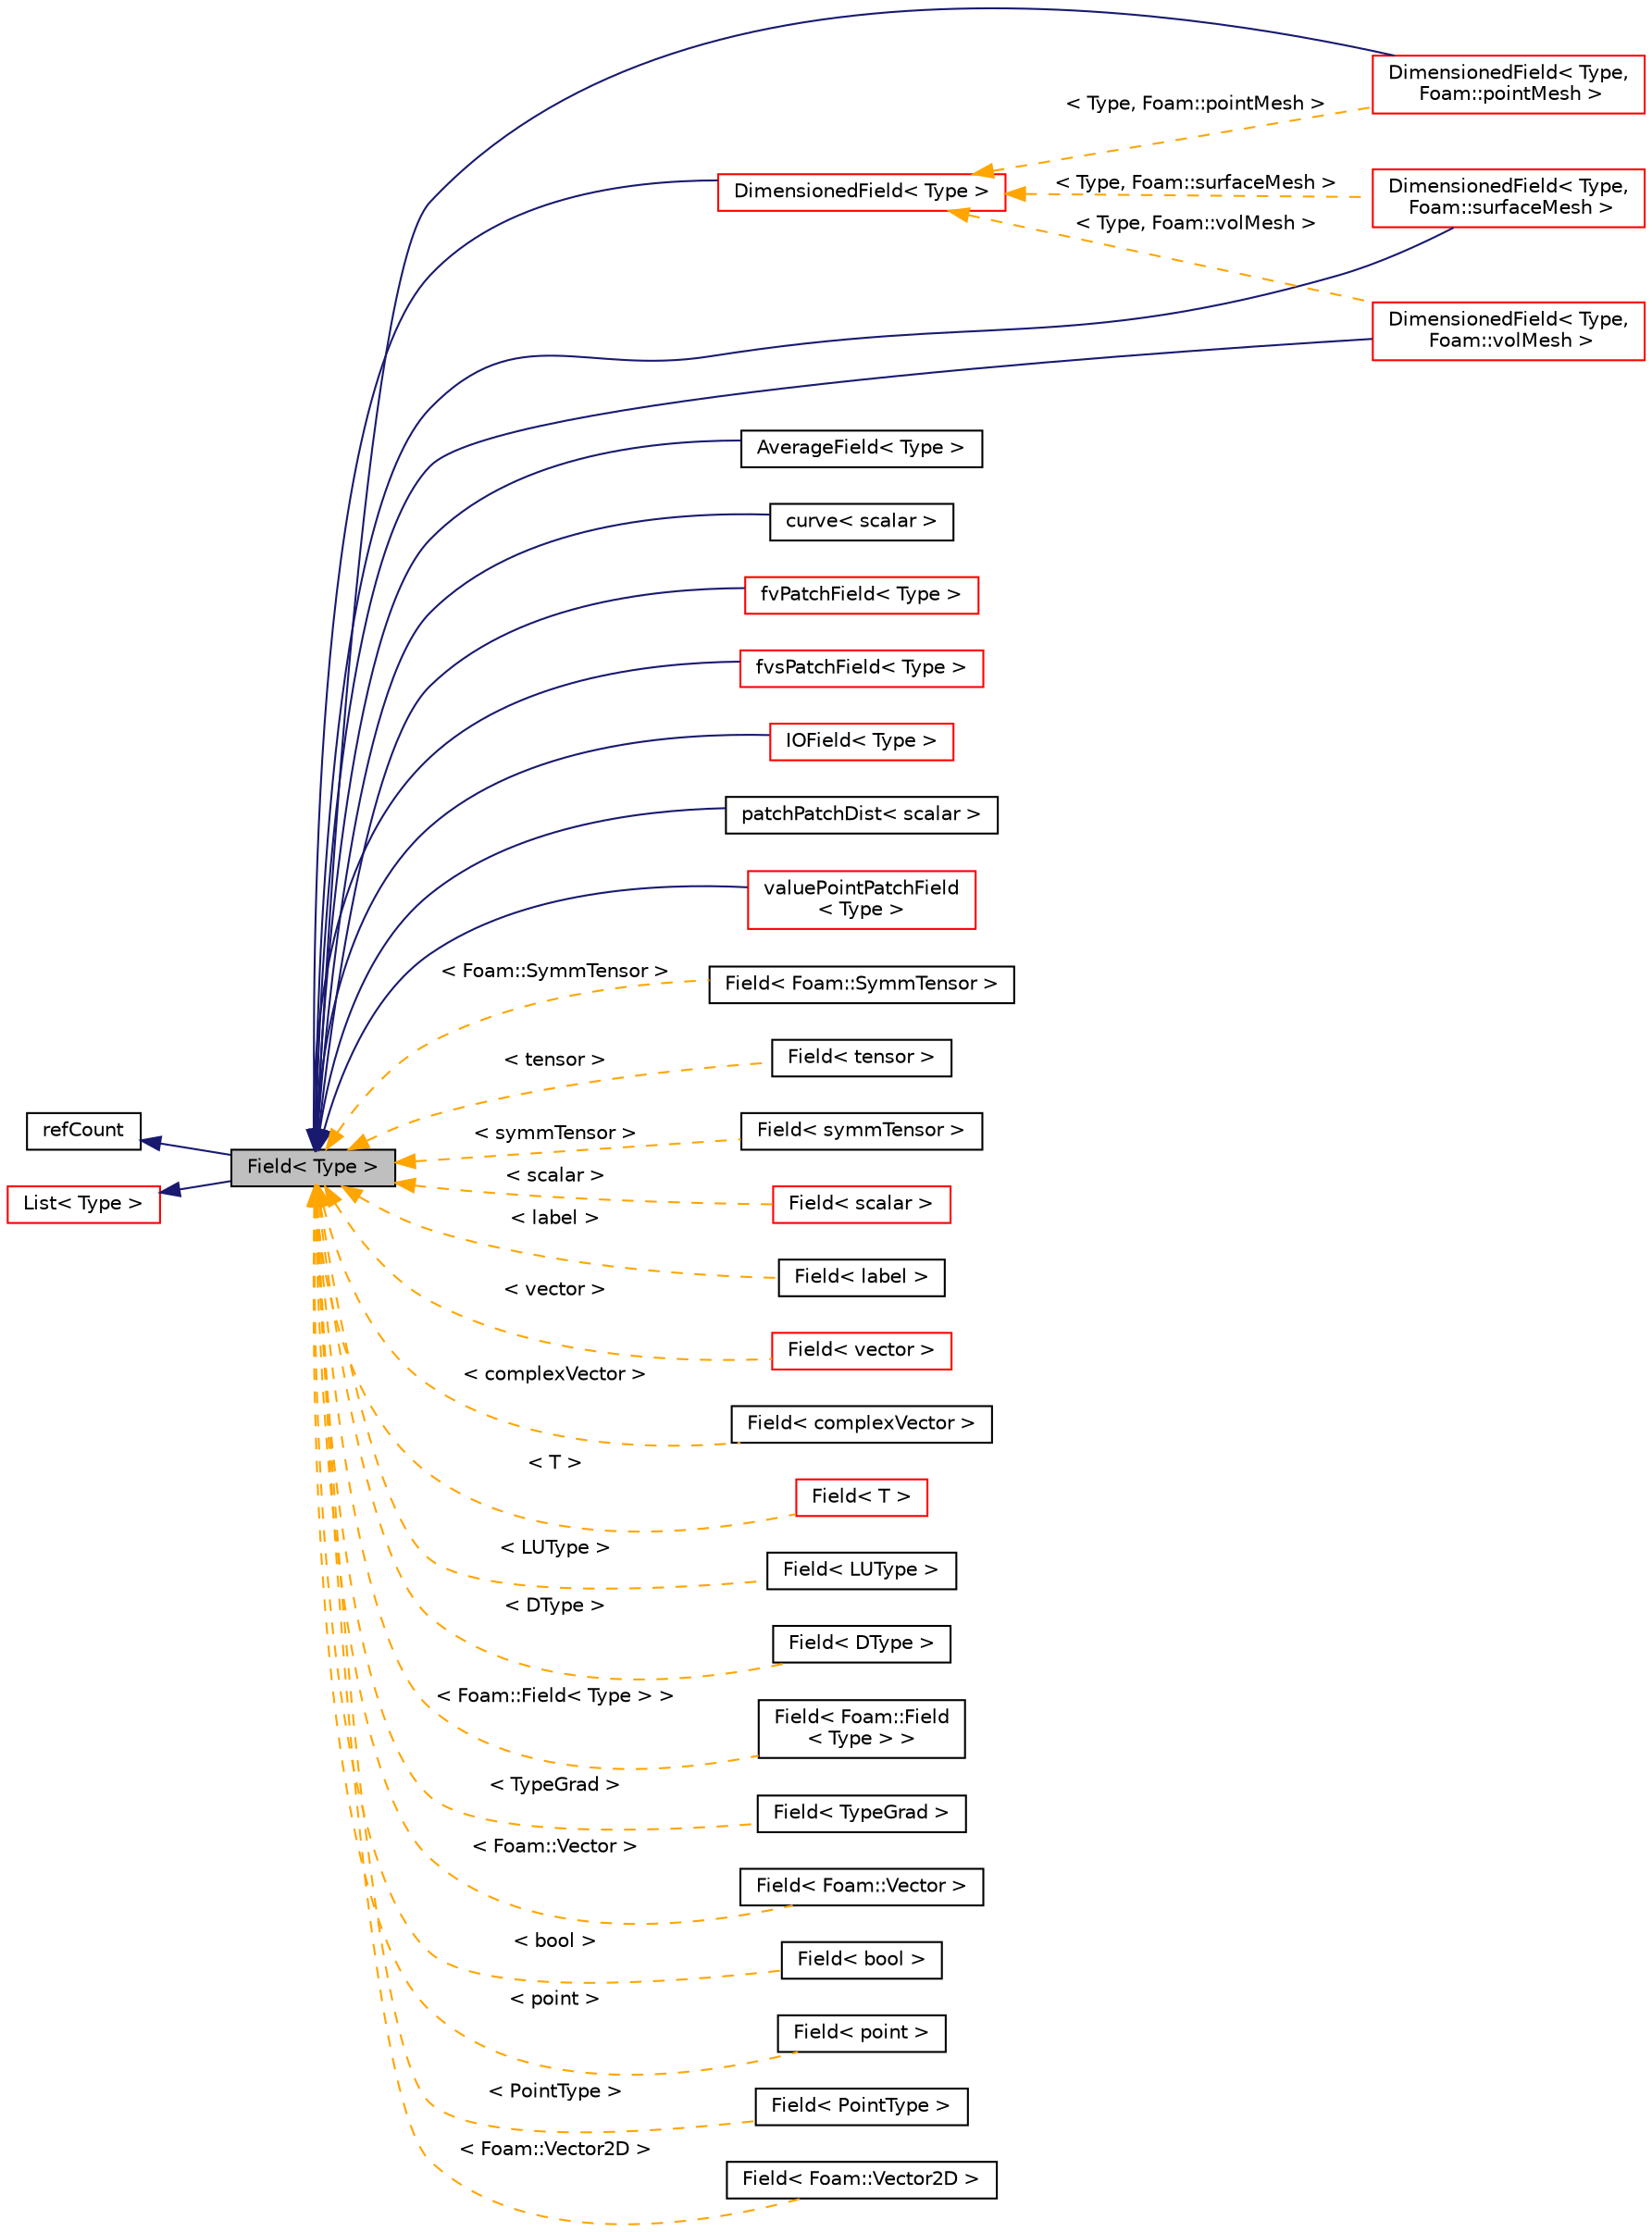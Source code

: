 digraph "Field&lt; Type &gt;"
{
  bgcolor="transparent";
  edge [fontname="Helvetica",fontsize="10",labelfontname="Helvetica",labelfontsize="10"];
  node [fontname="Helvetica",fontsize="10",shape=record];
  rankdir="LR";
  Node0 [label="Field\< Type \>",height=0.2,width=0.4,color="black", fillcolor="grey75", style="filled", fontcolor="black"];
  Node1 -> Node0 [dir="back",color="midnightblue",fontsize="10",style="solid",fontname="Helvetica"];
  Node1 [label="refCount",height=0.2,width=0.4,color="black",URL="$a28237.html",tooltip="Reference counter for various OpenFOAM components. "];
  Node2 -> Node0 [dir="back",color="midnightblue",fontsize="10",style="solid",fontname="Helvetica"];
  Node2 [label="List\< Type \>",height=0.2,width=0.4,color="red",URL="$a26833.html"];
  Node0 -> Node7 [dir="back",color="midnightblue",fontsize="10",style="solid",fontname="Helvetica"];
  Node7 [label="DimensionedField\< Type,\l Foam::pointMesh \>",height=0.2,width=0.4,color="red",URL="$a27497.html"];
  Node0 -> Node9 [dir="back",color="midnightblue",fontsize="10",style="solid",fontname="Helvetica"];
  Node9 [label="DimensionedField\< Type,\l Foam::surfaceMesh \>",height=0.2,width=0.4,color="red",URL="$a27497.html"];
  Node0 -> Node11 [dir="back",color="midnightblue",fontsize="10",style="solid",fontname="Helvetica"];
  Node11 [label="DimensionedField\< Type,\l Foam::volMesh \>",height=0.2,width=0.4,color="red",URL="$a27497.html"];
  Node0 -> Node13 [dir="back",color="midnightblue",fontsize="10",style="solid",fontname="Helvetica"];
  Node13 [label="AverageField\< Type \>",height=0.2,width=0.4,color="black",URL="$a23093.html",tooltip="A primitive field with a separate average value. "];
  Node0 -> Node14 [dir="back",color="midnightblue",fontsize="10",style="solid",fontname="Helvetica"];
  Node14 [label="curve\< scalar \>",height=0.2,width=0.4,color="black",URL="$a27805.html",tooltip="A single curve in a graph. "];
  Node0 -> Node15 [dir="back",color="midnightblue",fontsize="10",style="solid",fontname="Helvetica"];
  Node15 [label="DimensionedField\< Type \>",height=0.2,width=0.4,color="red",URL="$a27497.html",tooltip="Field with dimensions and associated with geometry type GeoMesh which is used to size the field and a..."];
  Node15 -> Node9 [dir="back",color="orange",fontsize="10",style="dashed",label=" \< Type, Foam::surfaceMesh \>" ,fontname="Helvetica"];
  Node15 -> Node11 [dir="back",color="orange",fontsize="10",style="dashed",label=" \< Type, Foam::volMesh \>" ,fontname="Helvetica"];
  Node15 -> Node7 [dir="back",color="orange",fontsize="10",style="dashed",label=" \< Type, Foam::pointMesh \>" ,fontname="Helvetica"];
  Node0 -> Node38 [dir="back",color="midnightblue",fontsize="10",style="solid",fontname="Helvetica"];
  Node38 [label="fvPatchField\< Type \>",height=0.2,width=0.4,color="red",URL="$a23169.html",tooltip="Abstract base class with a fat-interface to all derived classes covering all possible ways in which t..."];
  Node0 -> Node114 [dir="back",color="midnightblue",fontsize="10",style="solid",fontname="Helvetica"];
  Node114 [label="fvsPatchField\< Type \>",height=0.2,width=0.4,color="red",URL="$a23241.html",tooltip="An abstract base class with a fat-interface to all derived classes covering all possible ways in whic..."];
  Node0 -> Node130 [dir="back",color="midnightblue",fontsize="10",style="solid",fontname="Helvetica"];
  Node130 [label="IOField\< Type \>",height=0.2,width=0.4,color="red",URL="$a27269.html",tooltip="A primitive field of type <T> with automated input and output. "];
  Node0 -> Node132 [dir="back",color="midnightblue",fontsize="10",style="solid",fontname="Helvetica"];
  Node132 [label="patchPatchDist\< scalar \>",height=0.2,width=0.4,color="black",URL="$a25977.html",tooltip="Like wallDist but calculates on a patch the distance to nearest neighbouring patches. Uses PatchEdgeFaceWave to do actual calculation. "];
  Node0 -> Node133 [dir="back",color="midnightblue",fontsize="10",style="solid",fontname="Helvetica"];
  Node133 [label="valuePointPatchField\l\< Type \>",height=0.2,width=0.4,color="red",URL="$a27681.html",tooltip="Foam::valuePointPatchField. "];
  Node0 -> Node150 [dir="back",color="orange",fontsize="10",style="dashed",label=" \< Foam::SymmTensor \>" ,fontname="Helvetica"];
  Node150 [label="Field\< Foam::SymmTensor \>",height=0.2,width=0.4,color="black",URL="$a27573.html"];
  Node0 -> Node151 [dir="back",color="orange",fontsize="10",style="dashed",label=" \< tensor \>" ,fontname="Helvetica"];
  Node151 [label="Field\< tensor \>",height=0.2,width=0.4,color="black",URL="$a27573.html"];
  Node0 -> Node152 [dir="back",color="orange",fontsize="10",style="dashed",label=" \< symmTensor \>" ,fontname="Helvetica"];
  Node152 [label="Field\< symmTensor \>",height=0.2,width=0.4,color="black",URL="$a27573.html"];
  Node0 -> Node153 [dir="back",color="orange",fontsize="10",style="dashed",label=" \< scalar \>" ,fontname="Helvetica"];
  Node153 [label="Field\< scalar \>",height=0.2,width=0.4,color="red",URL="$a27573.html"];
  Node0 -> Node155 [dir="back",color="orange",fontsize="10",style="dashed",label=" \< label \>" ,fontname="Helvetica"];
  Node155 [label="Field\< label \>",height=0.2,width=0.4,color="black",URL="$a27573.html"];
  Node0 -> Node156 [dir="back",color="orange",fontsize="10",style="dashed",label=" \< vector \>" ,fontname="Helvetica"];
  Node156 [label="Field\< vector \>",height=0.2,width=0.4,color="red",URL="$a27573.html"];
  Node0 -> Node173 [dir="back",color="orange",fontsize="10",style="dashed",label=" \< complexVector \>" ,fontname="Helvetica"];
  Node173 [label="Field\< complexVector \>",height=0.2,width=0.4,color="black",URL="$a27573.html"];
  Node0 -> Node174 [dir="back",color="orange",fontsize="10",style="dashed",label=" \< T \>" ,fontname="Helvetica"];
  Node174 [label="Field\< T \>",height=0.2,width=0.4,color="red",URL="$a27573.html"];
  Node0 -> Node178 [dir="back",color="orange",fontsize="10",style="dashed",label=" \< LUType \>" ,fontname="Helvetica"];
  Node178 [label="Field\< LUType \>",height=0.2,width=0.4,color="black",URL="$a27573.html"];
  Node0 -> Node179 [dir="back",color="orange",fontsize="10",style="dashed",label=" \< DType \>" ,fontname="Helvetica"];
  Node179 [label="Field\< DType \>",height=0.2,width=0.4,color="black",URL="$a27573.html"];
  Node0 -> Node180 [dir="back",color="orange",fontsize="10",style="dashed",label=" \< Foam::Field\< Type \> \>" ,fontname="Helvetica"];
  Node180 [label="Field\< Foam::Field\l\< Type \> \>",height=0.2,width=0.4,color="black",URL="$a27573.html"];
  Node0 -> Node181 [dir="back",color="orange",fontsize="10",style="dashed",label=" \< TypeGrad \>" ,fontname="Helvetica"];
  Node181 [label="Field\< TypeGrad \>",height=0.2,width=0.4,color="black",URL="$a27573.html"];
  Node0 -> Node182 [dir="back",color="orange",fontsize="10",style="dashed",label=" \< Foam::Vector \>" ,fontname="Helvetica"];
  Node182 [label="Field\< Foam::Vector \>",height=0.2,width=0.4,color="black",URL="$a27573.html"];
  Node0 -> Node183 [dir="back",color="orange",fontsize="10",style="dashed",label=" \< bool \>" ,fontname="Helvetica"];
  Node183 [label="Field\< bool \>",height=0.2,width=0.4,color="black",URL="$a27573.html"];
  Node0 -> Node184 [dir="back",color="orange",fontsize="10",style="dashed",label=" \< point \>" ,fontname="Helvetica"];
  Node184 [label="Field\< point \>",height=0.2,width=0.4,color="black",URL="$a27573.html"];
  Node0 -> Node185 [dir="back",color="orange",fontsize="10",style="dashed",label=" \< PointType \>" ,fontname="Helvetica"];
  Node185 [label="Field\< PointType \>",height=0.2,width=0.4,color="black",URL="$a27573.html"];
  Node0 -> Node186 [dir="back",color="orange",fontsize="10",style="dashed",label=" \< Foam::Vector2D \>" ,fontname="Helvetica"];
  Node186 [label="Field\< Foam::Vector2D \>",height=0.2,width=0.4,color="black",URL="$a27573.html"];
}
